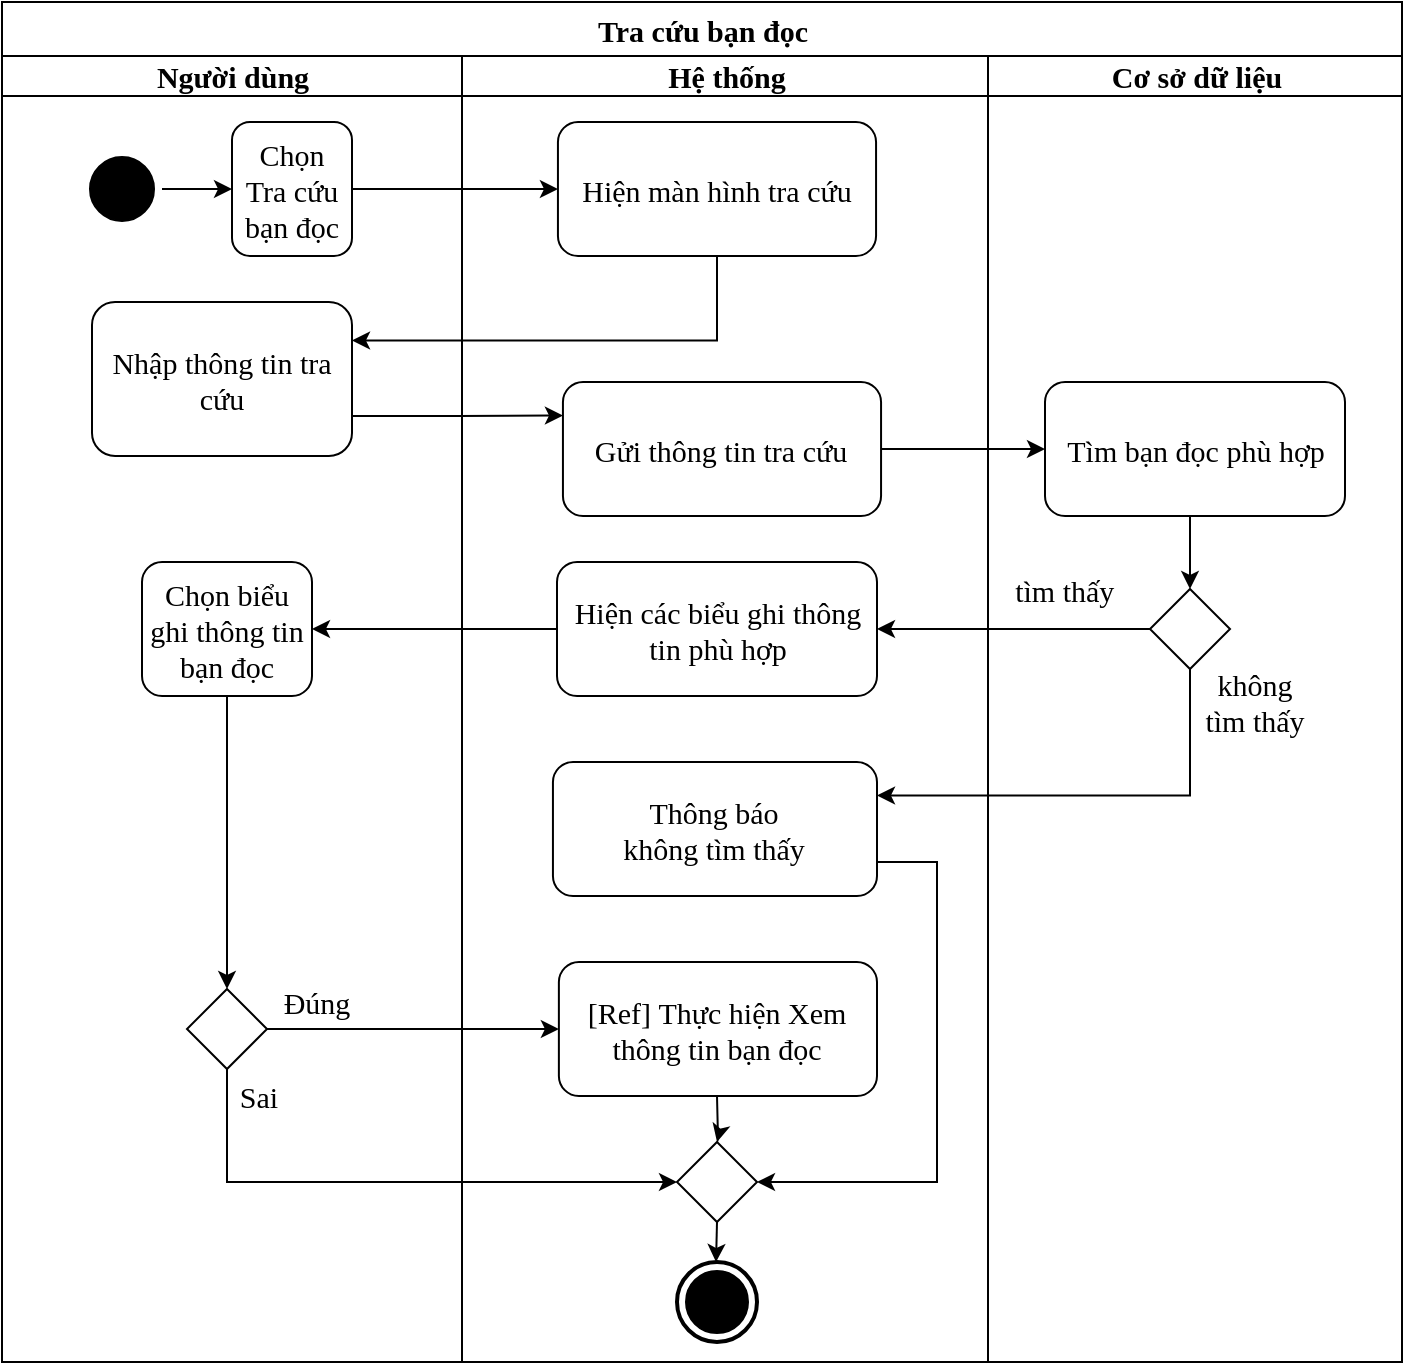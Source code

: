 <mxfile version="13.3.1" type="device"><diagram id="8VUYHRGgps18awLq4q4d" name="Page-1"><mxGraphModel dx="1022" dy="507" grid="1" gridSize="10" guides="1" tooltips="1" connect="1" arrows="1" fold="1" page="1" pageScale="1" pageWidth="827" pageHeight="1169" math="0" shadow="0"><root><mxCell id="0"/><mxCell id="1" parent="0"/><mxCell id="bD_iZolfdFwd9rmxjZnh-7" value="&lt;span style=&quot;line-height: 107% ; font-size: 15px&quot;&gt;&lt;font style=&quot;font-size: 15px&quot;&gt;Tra cứu bạn đọc&lt;/font&gt;&lt;/span&gt;" style="swimlane;html=1;childLayout=stackLayout;resizeParent=1;resizeParentMax=0;startSize=27;rounded=0;glass=0;fontSize=15;fontFamily=Times New Roman;" parent="1" vertex="1"><mxGeometry x="40" y="40" width="700" height="680" as="geometry"/></mxCell><mxCell id="bD_iZolfdFwd9rmxjZnh-8" value="Người dùng" style="swimlane;html=1;startSize=20;fontSize=15;fontFamily=Times New Roman;" parent="bD_iZolfdFwd9rmxjZnh-7" vertex="1"><mxGeometry y="27" width="230" height="653" as="geometry"><mxRectangle y="20" width="30" height="460" as="alternateBounds"/></mxGeometry></mxCell><mxCell id="bD_iZolfdFwd9rmxjZnh-25" value="&lt;span style=&quot;font-size: 15px; line-height: 107%;&quot;&gt;Nhập thông tin tra cứu&lt;/span&gt;" style="shape=rect;html=1;rounded=1;whiteSpace=wrap;align=center;glass=0;strokeColor=#000000;fontFamily=Times New Roman;fontSize=15;" parent="bD_iZolfdFwd9rmxjZnh-8" vertex="1"><mxGeometry x="45" y="123" width="130" height="77" as="geometry"/></mxCell><mxCell id="4_OrIJgj1AuJ9Sdi0ET8-1" style="edgeStyle=orthogonalEdgeStyle;rounded=0;orthogonalLoop=1;jettySize=auto;html=1;entryX=0;entryY=0.5;entryDx=0;entryDy=0;" parent="bD_iZolfdFwd9rmxjZnh-8" source="bD_iZolfdFwd9rmxjZnh-13" target="dY0iTYm6yhbDDlT7DaAF-1" edge="1"><mxGeometry relative="1" as="geometry"/></mxCell><mxCell id="bD_iZolfdFwd9rmxjZnh-13" value="" style="ellipse;html=1;shape=startState;fillColor=#000000;strokeColor=#000000;rounded=0;glass=0;fontFamily=Times New Roman;fontSize=15;" parent="bD_iZolfdFwd9rmxjZnh-8" vertex="1"><mxGeometry x="40" y="46.5" width="40" height="40" as="geometry"/></mxCell><mxCell id="dY0iTYm6yhbDDlT7DaAF-1" value="Chọn &lt;br&gt;Tra cứu &lt;br&gt;bạn đọc" style="shape=rect;html=1;rounded=1;whiteSpace=wrap;align=center;glass=0;strokeColor=#000000;fontFamily=Times New Roman;fontSize=15;" parent="bD_iZolfdFwd9rmxjZnh-8" vertex="1"><mxGeometry x="115" y="33" width="60" height="67" as="geometry"/></mxCell><mxCell id="bD_iZolfdFwd9rmxjZnh-56" style="edgeStyle=orthogonalEdgeStyle;rounded=0;orthogonalLoop=1;jettySize=auto;html=1;endArrow=classic;endFill=1;fontFamily=Times New Roman;fontSize=15;" parent="bD_iZolfdFwd9rmxjZnh-8" source="bD_iZolfdFwd9rmxjZnh-52" target="bD_iZolfdFwd9rmxjZnh-53" edge="1"><mxGeometry relative="1" as="geometry"/></mxCell><mxCell id="bD_iZolfdFwd9rmxjZnh-52" value="&lt;span style=&quot;font-size: 15px ; line-height: 107%&quot;&gt;Chọn b&lt;/span&gt;&lt;span style=&quot;font-size: 15px&quot;&gt;iểu ghi thông tin bạn đọc&lt;/span&gt;" style="shape=rect;html=1;rounded=1;whiteSpace=wrap;align=center;glass=0;strokeColor=#000000;fontFamily=Times New Roman;fontSize=15;" parent="bD_iZolfdFwd9rmxjZnh-8" vertex="1"><mxGeometry x="70" y="253" width="85" height="67" as="geometry"/></mxCell><mxCell id="bD_iZolfdFwd9rmxjZnh-53" value="" style="shape=rhombus;html=1;verticalLabelPosition=bottom;verticalAlignment=top;rounded=0;glass=0;strokeColor=#000000;fontFamily=Times New Roman;fontSize=15;" parent="bD_iZolfdFwd9rmxjZnh-8" vertex="1"><mxGeometry x="92.5" y="466.5" width="40" height="40" as="geometry"/></mxCell><mxCell id="bD_iZolfdFwd9rmxjZnh-9" value="Hệ thống" style="swimlane;html=1;startSize=20;fontSize=15;fontFamily=Times New Roman;" parent="bD_iZolfdFwd9rmxjZnh-7" vertex="1"><mxGeometry x="230" y="27" width="263" height="653" as="geometry"/></mxCell><mxCell id="ieZ5p4-OYDRTOjcInLNh-1" value="Hiện màn hình tra cứu" style="shape=rect;html=1;rounded=1;whiteSpace=wrap;align=center;glass=0;strokeColor=#000000;fontFamily=Times New Roman;fontSize=15;" parent="bD_iZolfdFwd9rmxjZnh-9" vertex="1"><mxGeometry x="47.97" y="33" width="159.06" height="67" as="geometry"/></mxCell><mxCell id="bD_iZolfdFwd9rmxjZnh-26" value="Gửi thông tin tra cứu" style="shape=rect;html=1;rounded=1;whiteSpace=wrap;align=center;glass=0;strokeColor=#000000;fontFamily=Times New Roman;fontSize=15;" parent="bD_iZolfdFwd9rmxjZnh-9" vertex="1"><mxGeometry x="50.47" y="163" width="159.06" height="67" as="geometry"/></mxCell><mxCell id="bD_iZolfdFwd9rmxjZnh-69" style="edgeStyle=orthogonalEdgeStyle;rounded=0;orthogonalLoop=1;jettySize=auto;html=1;endArrow=classic;endFill=1;fontFamily=Times New Roman;fontSize=15;" parent="bD_iZolfdFwd9rmxjZnh-9" target="bD_iZolfdFwd9rmxjZnh-73" edge="1"><mxGeometry relative="1" as="geometry"><mxPoint x="107.5" y="723" as="targetPoint"/><Array as="points"/><mxPoint x="127.5" y="520" as="sourcePoint"/></mxGeometry></mxCell><mxCell id="bD_iZolfdFwd9rmxjZnh-79" value="" style="edgeStyle=orthogonalEdgeStyle;rounded=0;orthogonalLoop=1;jettySize=auto;html=1;endArrow=classic;endFill=1;fontFamily=Times New Roman;fontSize=15;exitX=0.5;exitY=1;exitDx=0;exitDy=0;entryX=0.488;entryY=0;entryDx=0;entryDy=0;entryPerimeter=0;" parent="bD_iZolfdFwd9rmxjZnh-9" source="bD_iZolfdFwd9rmxjZnh-73" target="bD_iZolfdFwd9rmxjZnh-64" edge="1"><mxGeometry relative="1" as="geometry"><Array as="points"/></mxGeometry></mxCell><mxCell id="4_OrIJgj1AuJ9Sdi0ET8-2" style="edgeStyle=orthogonalEdgeStyle;rounded=0;orthogonalLoop=1;jettySize=auto;html=1;entryX=1;entryY=0.5;entryDx=0;entryDy=0;" parent="bD_iZolfdFwd9rmxjZnh-9" source="bD_iZolfdFwd9rmxjZnh-38" target="bD_iZolfdFwd9rmxjZnh-73" edge="1"><mxGeometry relative="1" as="geometry"><mxPoint x="317.5" y="633" as="targetPoint"/><Array as="points"><mxPoint x="237.5" y="403"/><mxPoint x="237.5" y="563"/></Array></mxGeometry></mxCell><mxCell id="bD_iZolfdFwd9rmxjZnh-73" value="" style="shape=rhombus;html=1;verticalLabelPosition=top;verticalAlignment=bottom;rounded=0;glass=0;strokeColor=#000000;fontFamily=Times New Roman;fontSize=15;" parent="bD_iZolfdFwd9rmxjZnh-9" vertex="1"><mxGeometry x="107.5" y="543" width="40" height="40" as="geometry"/></mxCell><mxCell id="bD_iZolfdFwd9rmxjZnh-51" value="&lt;span style=&quot;font-size: 15px ; line-height: 107%&quot;&gt;&lt;span style=&quot;font-family: &amp;#34;times new roman&amp;#34; , serif&quot;&gt;[Ref]&amp;nbsp;&lt;/span&gt;Thực hiện Xem thông tin bạn đọc&lt;/span&gt;" style="shape=rect;html=1;rounded=1;whiteSpace=wrap;align=center;glass=0;strokeColor=#000000;fontFamily=Times New Roman;fontSize=15;" parent="bD_iZolfdFwd9rmxjZnh-9" vertex="1"><mxGeometry x="48.44" y="453" width="159.06" height="67" as="geometry"/></mxCell><mxCell id="bD_iZolfdFwd9rmxjZnh-38" value="Thông báo&lt;br&gt;không tìm thấy" style="shape=rect;html=1;rounded=1;whiteSpace=wrap;align=center;glass=0;strokeColor=#000000;fontFamily=Times New Roman;fontSize=15;" parent="bD_iZolfdFwd9rmxjZnh-9" vertex="1"><mxGeometry x="45.47" y="353" width="162.03" height="67" as="geometry"/></mxCell><mxCell id="bD_iZolfdFwd9rmxjZnh-40" value="Hiện các biểu ghi thông tin phù hợp" style="shape=rect;html=1;rounded=1;whiteSpace=wrap;align=center;glass=0;strokeColor=#000000;fontFamily=Times New Roman;fontSize=15;" parent="bD_iZolfdFwd9rmxjZnh-9" vertex="1"><mxGeometry x="47.5" y="253" width="160" height="67" as="geometry"/></mxCell><mxCell id="bD_iZolfdFwd9rmxjZnh-64" value="" style="html=1;shape=mxgraph.sysml.actFinal;strokeWidth=2;verticalLabelPosition=bottom;verticalAlignment=top;rounded=0;glass=0;fontFamily=Times New Roman;fontSize=15;" parent="bD_iZolfdFwd9rmxjZnh-9" vertex="1"><mxGeometry x="107.5" y="603" width="40" height="40" as="geometry"/></mxCell><mxCell id="bD_iZolfdFwd9rmxjZnh-31" style="edgeStyle=orthogonalEdgeStyle;rounded=0;orthogonalLoop=1;jettySize=auto;html=1;entryX=0;entryY=0.5;entryDx=0;entryDy=0;fontFamily=Times New Roman;fontSize=15;" parent="bD_iZolfdFwd9rmxjZnh-7" source="bD_iZolfdFwd9rmxjZnh-26" target="bD_iZolfdFwd9rmxjZnh-28" edge="1"><mxGeometry relative="1" as="geometry"/></mxCell><mxCell id="bD_iZolfdFwd9rmxjZnh-39" style="edgeStyle=orthogonalEdgeStyle;rounded=0;orthogonalLoop=1;jettySize=auto;html=1;endArrow=classic;endFill=1;fontFamily=Times New Roman;fontSize=15;entryX=1;entryY=0.5;entryDx=0;entryDy=0;" parent="bD_iZolfdFwd9rmxjZnh-7" source="bD_iZolfdFwd9rmxjZnh-32" target="bD_iZolfdFwd9rmxjZnh-40" edge="1"><mxGeometry relative="1" as="geometry"><mxPoint x="409.44" y="388.5" as="targetPoint"/><Array as="points"/></mxGeometry></mxCell><mxCell id="bD_iZolfdFwd9rmxjZnh-50" value="&amp;nbsp;tìm thấy" style="edgeLabel;html=1;align=center;verticalAlign=middle;resizable=0;points=[];fontSize=15;fontFamily=Times New Roman;" parent="bD_iZolfdFwd9rmxjZnh-39" vertex="1" connectable="0"><mxGeometry x="-0.231" y="1" relative="1" as="geometry"><mxPoint x="7.5" y="-21" as="offset"/></mxGeometry></mxCell><mxCell id="bD_iZolfdFwd9rmxjZnh-41" style="edgeStyle=orthogonalEdgeStyle;rounded=0;orthogonalLoop=1;jettySize=auto;html=1;endArrow=classic;endFill=1;fontFamily=Times New Roman;fontSize=15;entryX=1;entryY=0.25;entryDx=0;entryDy=0;exitX=0.5;exitY=1;exitDx=0;exitDy=0;" parent="bD_iZolfdFwd9rmxjZnh-7" source="bD_iZolfdFwd9rmxjZnh-32" target="bD_iZolfdFwd9rmxjZnh-38" edge="1"><mxGeometry relative="1" as="geometry"><mxPoint x="614.44" y="588.5" as="targetPoint"/><Array as="points"><mxPoint x="594.5" y="397"/></Array></mxGeometry></mxCell><mxCell id="bD_iZolfdFwd9rmxjZnh-47" value="không&lt;br&gt;tìm thấy" style="edgeLabel;html=1;align=center;verticalAlign=middle;resizable=0;points=[];fontSize=15;fontFamily=Times New Roman;" parent="bD_iZolfdFwd9rmxjZnh-41" vertex="1" connectable="0"><mxGeometry x="-0.383" y="-1" relative="1" as="geometry"><mxPoint x="36" y="-46.5" as="offset"/></mxGeometry></mxCell><mxCell id="bD_iZolfdFwd9rmxjZnh-58" value="" style="edgeStyle=orthogonalEdgeStyle;rounded=0;orthogonalLoop=1;jettySize=auto;html=1;endArrow=classic;endFill=1;fontFamily=Times New Roman;fontSize=15;exitX=1;exitY=0.5;exitDx=0;exitDy=0;" parent="bD_iZolfdFwd9rmxjZnh-7" source="bD_iZolfdFwd9rmxjZnh-53" target="bD_iZolfdFwd9rmxjZnh-51" edge="1"><mxGeometry relative="1" as="geometry"><mxPoint x="94.44" y="652.5" as="targetPoint"/><Array as="points"><mxPoint x="132.5" y="514"/></Array><mxPoint x="168.5" y="590" as="sourcePoint"/></mxGeometry></mxCell><mxCell id="MXokz4fNXnfQYjRw38a--3" value="Đúng" style="edgeLabel;html=1;align=center;verticalAlign=middle;resizable=0;points=[];fontSize=15;fontFamily=Times New Roman;" parent="bD_iZolfdFwd9rmxjZnh-58" vertex="1" connectable="0"><mxGeometry x="0.461" y="52" relative="1" as="geometry"><mxPoint x="-81.86" y="38.5" as="offset"/></mxGeometry></mxCell><mxCell id="fcgD9VfXTXRM6s6T_wHS-2" value="" style="edgeStyle=orthogonalEdgeStyle;rounded=0;orthogonalLoop=1;jettySize=auto;html=1;fontSize=15;fontFamily=Times New Roman;entryX=1;entryY=0.5;entryDx=0;entryDy=0;exitX=0;exitY=0.5;exitDx=0;exitDy=0;" parent="bD_iZolfdFwd9rmxjZnh-7" source="bD_iZolfdFwd9rmxjZnh-40" target="bD_iZolfdFwd9rmxjZnh-52" edge="1"><mxGeometry relative="1" as="geometry"><mxPoint x="207.5" y="280" as="targetPoint"/><Array as="points"><mxPoint x="247.5" y="314"/><mxPoint x="247.5" y="314"/></Array></mxGeometry></mxCell><mxCell id="bD_iZolfdFwd9rmxjZnh-65" value="" style="edgeStyle=orthogonalEdgeStyle;rounded=0;orthogonalLoop=1;jettySize=auto;html=1;endArrow=classic;endFill=1;fontFamily=Times New Roman;fontSize=15;exitX=0.5;exitY=1;exitDx=0;exitDy=0;entryX=0;entryY=0.5;entryDx=0;entryDy=0;" parent="bD_iZolfdFwd9rmxjZnh-7" source="bD_iZolfdFwd9rmxjZnh-53" target="bD_iZolfdFwd9rmxjZnh-73" edge="1"><mxGeometry relative="1" as="geometry"><mxPoint x="337.5" y="700" as="targetPoint"/><Array as="points"><mxPoint x="112.5" y="590"/></Array></mxGeometry></mxCell><mxCell id="bD_iZolfdFwd9rmxjZnh-68" value="Sai" style="edgeLabel;html=1;align=center;verticalAlign=middle;resizable=0;points=[];fontSize=15;fontFamily=Times New Roman;" parent="bD_iZolfdFwd9rmxjZnh-65" vertex="1" connectable="0"><mxGeometry x="-0.488" y="-2" relative="1" as="geometry"><mxPoint x="-0.47" y="-45.03" as="offset"/></mxGeometry></mxCell><mxCell id="bD_iZolfdFwd9rmxjZnh-10" value="Cơ sở dữ liệu" style="swimlane;html=1;startSize=20;fontSize=15;fontFamily=Times New Roman;" parent="bD_iZolfdFwd9rmxjZnh-7" vertex="1"><mxGeometry x="493" y="27" width="207" height="653" as="geometry"/></mxCell><mxCell id="bD_iZolfdFwd9rmxjZnh-37" style="edgeStyle=orthogonalEdgeStyle;rounded=0;orthogonalLoop=1;jettySize=auto;html=1;entryX=0.5;entryY=0;entryDx=0;entryDy=0;endArrow=classic;endFill=1;fontFamily=Times New Roman;fontSize=15;" parent="bD_iZolfdFwd9rmxjZnh-10" source="bD_iZolfdFwd9rmxjZnh-28" target="bD_iZolfdFwd9rmxjZnh-32" edge="1"><mxGeometry relative="1" as="geometry"><Array as="points"><mxPoint x="101" y="243"/><mxPoint x="101" y="243"/></Array></mxGeometry></mxCell><mxCell id="bD_iZolfdFwd9rmxjZnh-28" value="Tìm bạn đọc phù hợp" style="shape=rect;html=1;rounded=1;whiteSpace=wrap;align=center;glass=0;strokeColor=#000000;fontFamily=Times New Roman;fontSize=15;" parent="bD_iZolfdFwd9rmxjZnh-10" vertex="1"><mxGeometry x="28.5" y="163" width="150" height="67" as="geometry"/></mxCell><mxCell id="bD_iZolfdFwd9rmxjZnh-32" value="" style="shape=rhombus;html=1;verticalLabelPosition=bottom;verticalAlignment=top;rounded=0;glass=0;strokeColor=#000000;fontFamily=Times New Roman;fontSize=15;" parent="bD_iZolfdFwd9rmxjZnh-10" vertex="1"><mxGeometry x="81" y="266.5" width="40" height="40" as="geometry"/></mxCell><mxCell id="ieZ5p4-OYDRTOjcInLNh-2" style="edgeStyle=orthogonalEdgeStyle;rounded=0;orthogonalLoop=1;jettySize=auto;html=1;entryX=0;entryY=0.5;entryDx=0;entryDy=0;" parent="bD_iZolfdFwd9rmxjZnh-7" source="dY0iTYm6yhbDDlT7DaAF-1" target="ieZ5p4-OYDRTOjcInLNh-1" edge="1"><mxGeometry relative="1" as="geometry"/></mxCell><mxCell id="ieZ5p4-OYDRTOjcInLNh-4" style="edgeStyle=orthogonalEdgeStyle;rounded=0;orthogonalLoop=1;jettySize=auto;html=1;entryX=1;entryY=0.25;entryDx=0;entryDy=0;exitX=0.5;exitY=1;exitDx=0;exitDy=0;" parent="bD_iZolfdFwd9rmxjZnh-7" source="ieZ5p4-OYDRTOjcInLNh-1" target="bD_iZolfdFwd9rmxjZnh-25" edge="1"><mxGeometry relative="1" as="geometry"/></mxCell><mxCell id="ieZ5p4-OYDRTOjcInLNh-6" style="edgeStyle=orthogonalEdgeStyle;rounded=0;orthogonalLoop=1;jettySize=auto;html=1;entryX=0;entryY=0.25;entryDx=0;entryDy=0;" parent="bD_iZolfdFwd9rmxjZnh-7" target="bD_iZolfdFwd9rmxjZnh-26" edge="1"><mxGeometry relative="1" as="geometry"><mxPoint x="175" y="207" as="sourcePoint"/><mxPoint x="270" y="210" as="targetPoint"/><Array as="points"><mxPoint x="228" y="207"/></Array></mxGeometry></mxCell></root></mxGraphModel></diagram></mxfile>